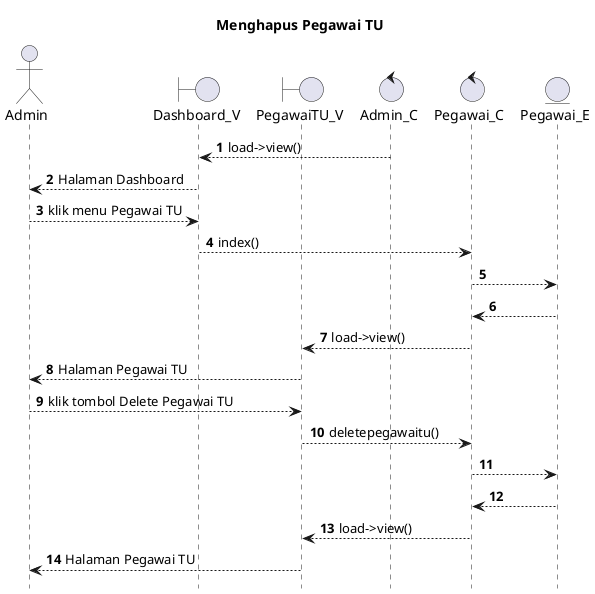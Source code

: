 @startuml

autonumber
hide footbox
title Menghapus Pegawai TU

Actor Admin
boundary Dashboard_V
boundary PegawaiTU_V
control Admin_C
control Pegawai_C
Entity Pegawai_E

Admin_C --> Dashboard_V: load->view()
Dashboard_V --> Admin: Halaman Dashboard
Admin --> Dashboard_V: klik menu Pegawai TU
Dashboard_V --> Pegawai_C: index()
Pegawai_C --> Pegawai_E:
    
    Pegawai_E --> Pegawai_C:
    Pegawai_C --> PegawaiTU_V: load->view()
    PegawaiTU_V --> Admin: Halaman Pegawai TU

Admin --> PegawaiTU_V: klik tombol Delete Pegawai TU
PegawaiTU_V --> Pegawai_C: deletepegawaitu()
Pegawai_C --> Pegawai_E:
   
    Pegawai_E --> Pegawai_C:
    Pegawai_C --> PegawaiTU_V: load->view()
    PegawaiTU_V --> Admin: Halaman Pegawai TU

@enduml
